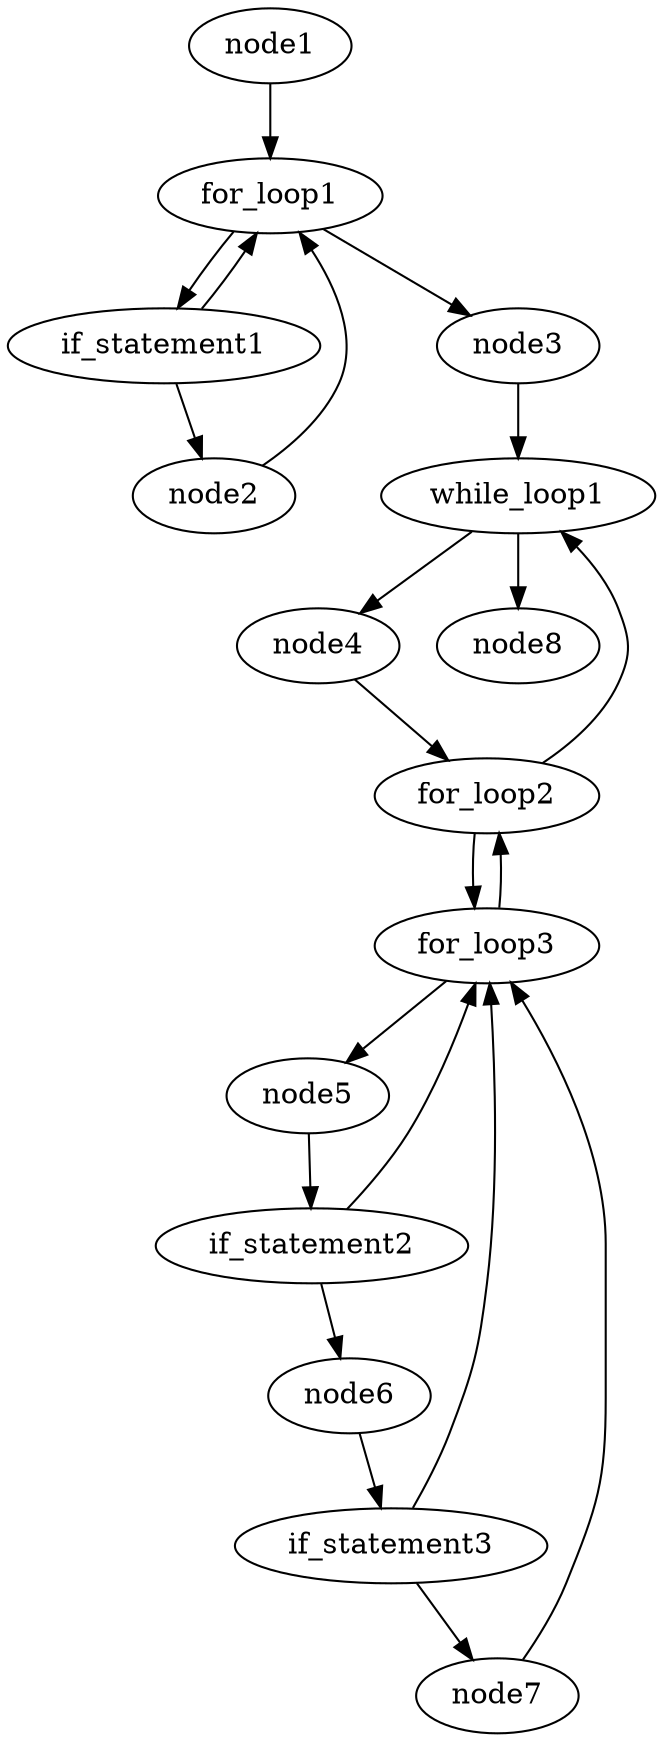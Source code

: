 digraph control_flow_graph{
	node1->for_loop1;
	
	for_loop1->{if_statement1, node3};
	if_statement1->{node2, for_loop1};
	node2->for_loop1;
	node3->while_loop1;
	while_loop1->{node4,node8};
	node4->for_loop2;
	for_loop2->{for_loop3, while_loop1};
	for_loop3->{node5, for_loop2};
	node5->if_statement2;
	if_statement2->{node6,for_loop3};
	node6->if_statement3;
	if_statement3->{node7, for_loop3};
	node7->for_loop3;
}
